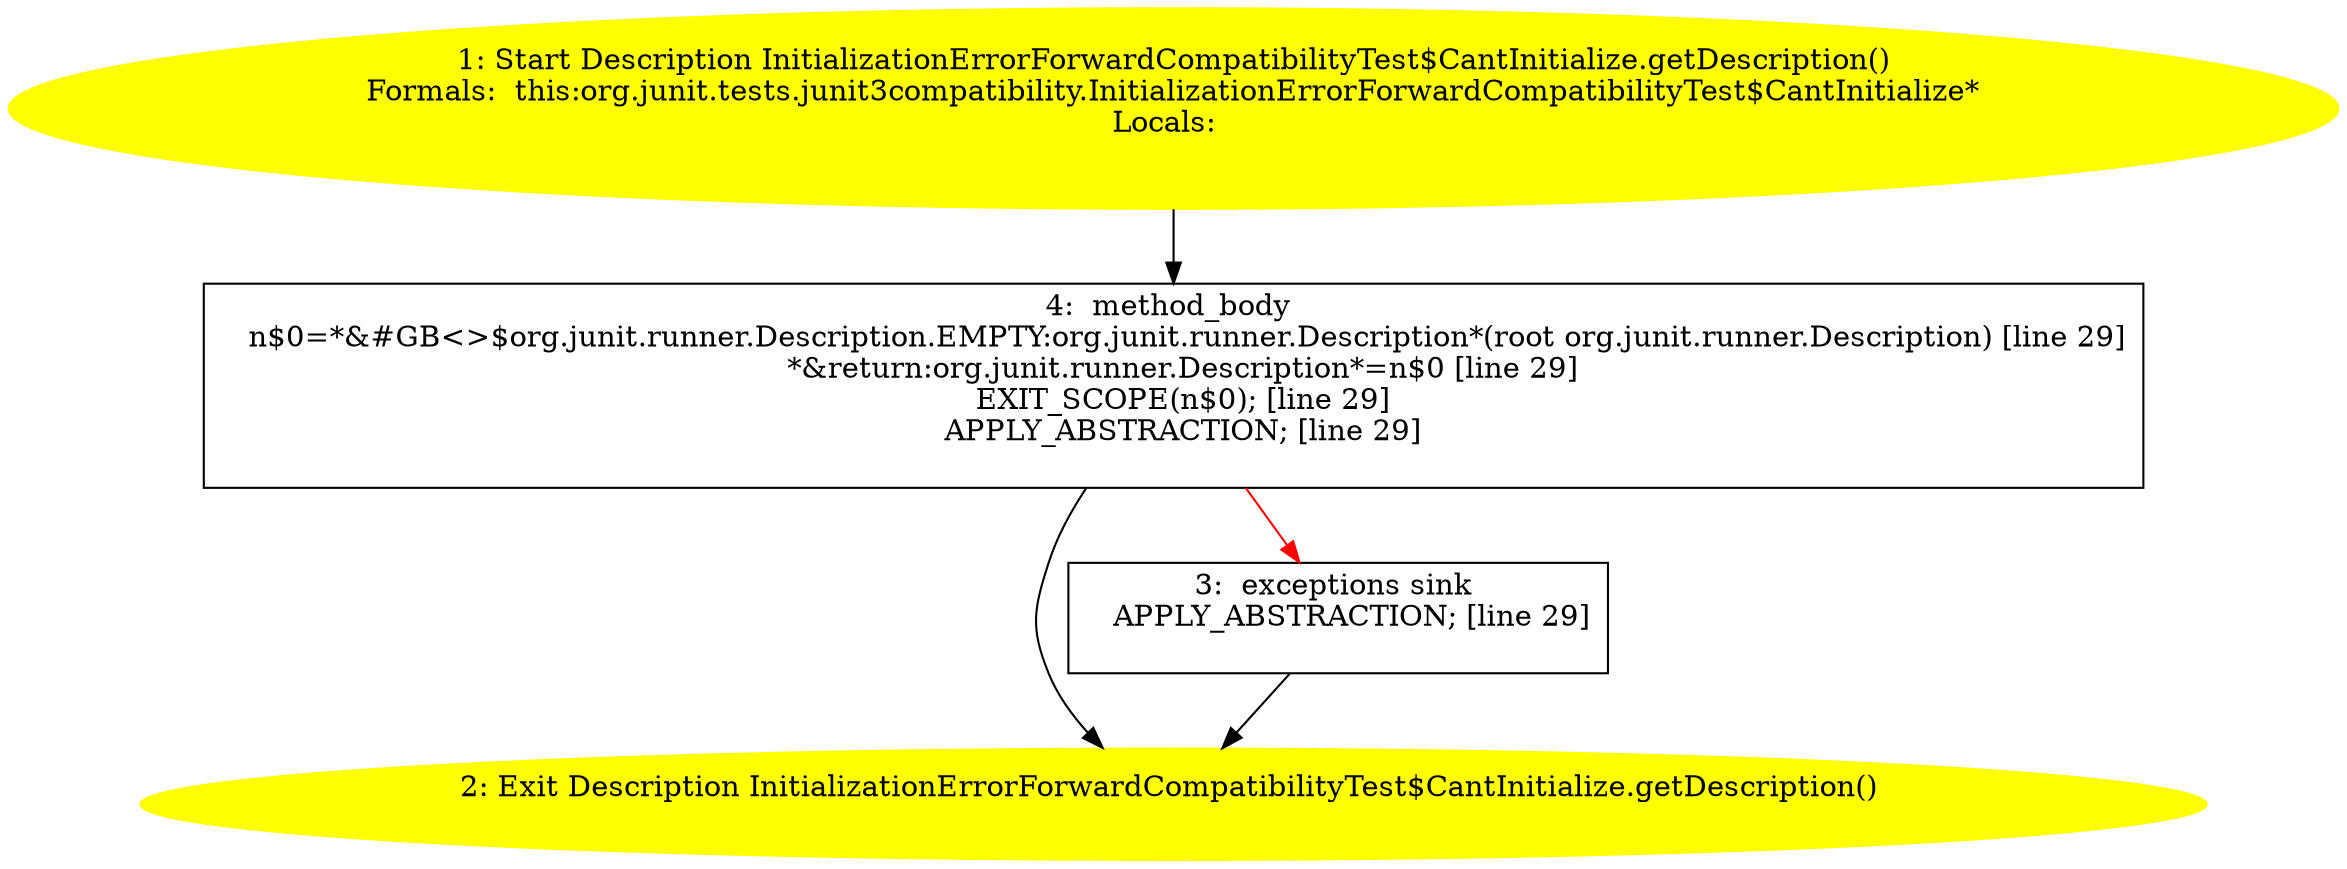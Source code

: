 /* @generated */
digraph cfg {
"org.junit.tests.junit3compatibility.InitializationErrorForwardCompatibilityTest$CantInitialize.getDe.02ca2addfb8f9f405f33292d08360267_1" [label="1: Start Description InitializationErrorForwardCompatibilityTest$CantInitialize.getDescription()\nFormals:  this:org.junit.tests.junit3compatibility.InitializationErrorForwardCompatibilityTest$CantInitialize*\nLocals:  \n  " color=yellow style=filled]
	

	 "org.junit.tests.junit3compatibility.InitializationErrorForwardCompatibilityTest$CantInitialize.getDe.02ca2addfb8f9f405f33292d08360267_1" -> "org.junit.tests.junit3compatibility.InitializationErrorForwardCompatibilityTest$CantInitialize.getDe.02ca2addfb8f9f405f33292d08360267_4" ;
"org.junit.tests.junit3compatibility.InitializationErrorForwardCompatibilityTest$CantInitialize.getDe.02ca2addfb8f9f405f33292d08360267_2" [label="2: Exit Description InitializationErrorForwardCompatibilityTest$CantInitialize.getDescription() \n  " color=yellow style=filled]
	

"org.junit.tests.junit3compatibility.InitializationErrorForwardCompatibilityTest$CantInitialize.getDe.02ca2addfb8f9f405f33292d08360267_3" [label="3:  exceptions sink \n   APPLY_ABSTRACTION; [line 29]\n " shape="box"]
	

	 "org.junit.tests.junit3compatibility.InitializationErrorForwardCompatibilityTest$CantInitialize.getDe.02ca2addfb8f9f405f33292d08360267_3" -> "org.junit.tests.junit3compatibility.InitializationErrorForwardCompatibilityTest$CantInitialize.getDe.02ca2addfb8f9f405f33292d08360267_2" ;
"org.junit.tests.junit3compatibility.InitializationErrorForwardCompatibilityTest$CantInitialize.getDe.02ca2addfb8f9f405f33292d08360267_4" [label="4:  method_body \n   n$0=*&#GB<>$org.junit.runner.Description.EMPTY:org.junit.runner.Description*(root org.junit.runner.Description) [line 29]\n  *&return:org.junit.runner.Description*=n$0 [line 29]\n  EXIT_SCOPE(n$0); [line 29]\n  APPLY_ABSTRACTION; [line 29]\n " shape="box"]
	

	 "org.junit.tests.junit3compatibility.InitializationErrorForwardCompatibilityTest$CantInitialize.getDe.02ca2addfb8f9f405f33292d08360267_4" -> "org.junit.tests.junit3compatibility.InitializationErrorForwardCompatibilityTest$CantInitialize.getDe.02ca2addfb8f9f405f33292d08360267_2" ;
	 "org.junit.tests.junit3compatibility.InitializationErrorForwardCompatibilityTest$CantInitialize.getDe.02ca2addfb8f9f405f33292d08360267_4" -> "org.junit.tests.junit3compatibility.InitializationErrorForwardCompatibilityTest$CantInitialize.getDe.02ca2addfb8f9f405f33292d08360267_3" [color="red" ];
}
